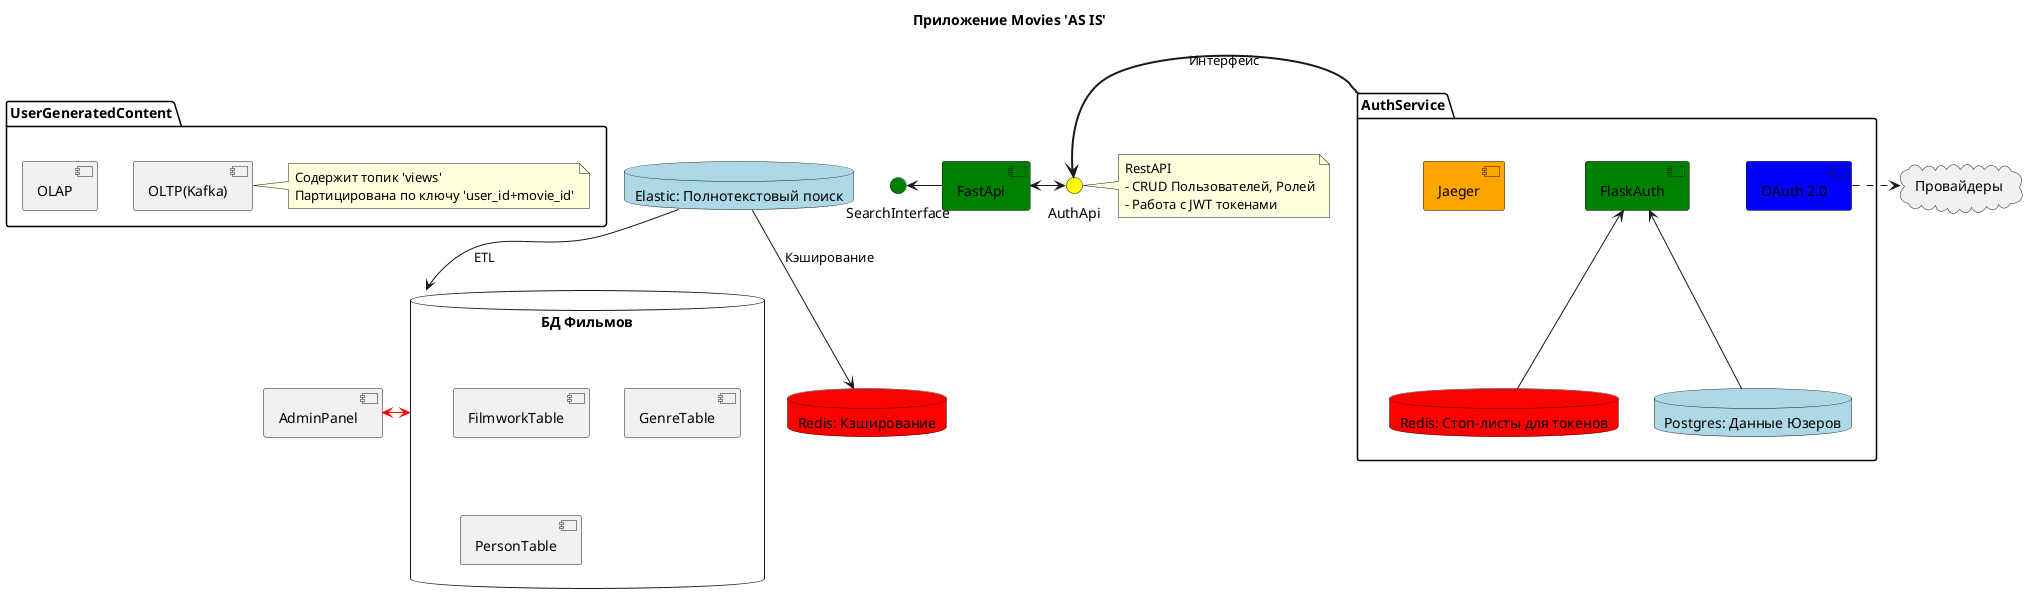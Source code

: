 @startuml
skinparam componentStyle uml2

title Приложение Movies 'AS IS'


component AdminPanel

database "Elastic: Полнотекстовый поиск" as ElasticSearch #Lightblue
database "Redis: Кэширование" as RedisSearchCashing #Red

database "БД Фильмов" as PostgreMovies {
component FilmworkTable
component GenreTable
component PersonTable
}

' Компоненты FastAPI
component FastApi #Green
interface SearchInterface #Green

' Компоненты сервиса аутентификации
package AuthService {
database "Redis: Стоп-листы для токенов" as RedisTokens #Red
database "Postgres: Данные Юзеров" as PostgreUsers #Lightblue
component FlaskAuth #Green
component Jaeger #Orange
component "OAuth 2.0" as OAuth #Blue
}

' Компоненты сервиса UGC
package UserGeneratedContent {
component "OLTP(Kafka)" as Kafka
note right
Содержит топик 'views'
Партицирована по ключу 'user_id+movie_id'
end note
component OLAP
}

cloud "Провайдеры" as Providers

interface AuthApi #Yellow


' Взаимодействия
AdminPanel <-[#red]> PostgreMovies

ElasticSearch -down-> PostgreMovies: ETL
ElasticSearch --> RedisSearchCashing: Кэширование
SearchInterface <- FastApi

' Взаимодействия внутри AuthService
AuthService -[thickness=2]> AuthApi: Интерфейс
FastApi <-> AuthApi
note right
RestAPI
- CRUD Пользователей, Ролей
- Работа с JWT токенами
end note
FlaskAuth <-- PostgreUsers
FlaskAuth <-- RedisTokens

OAuth .> Providers

@enduml
